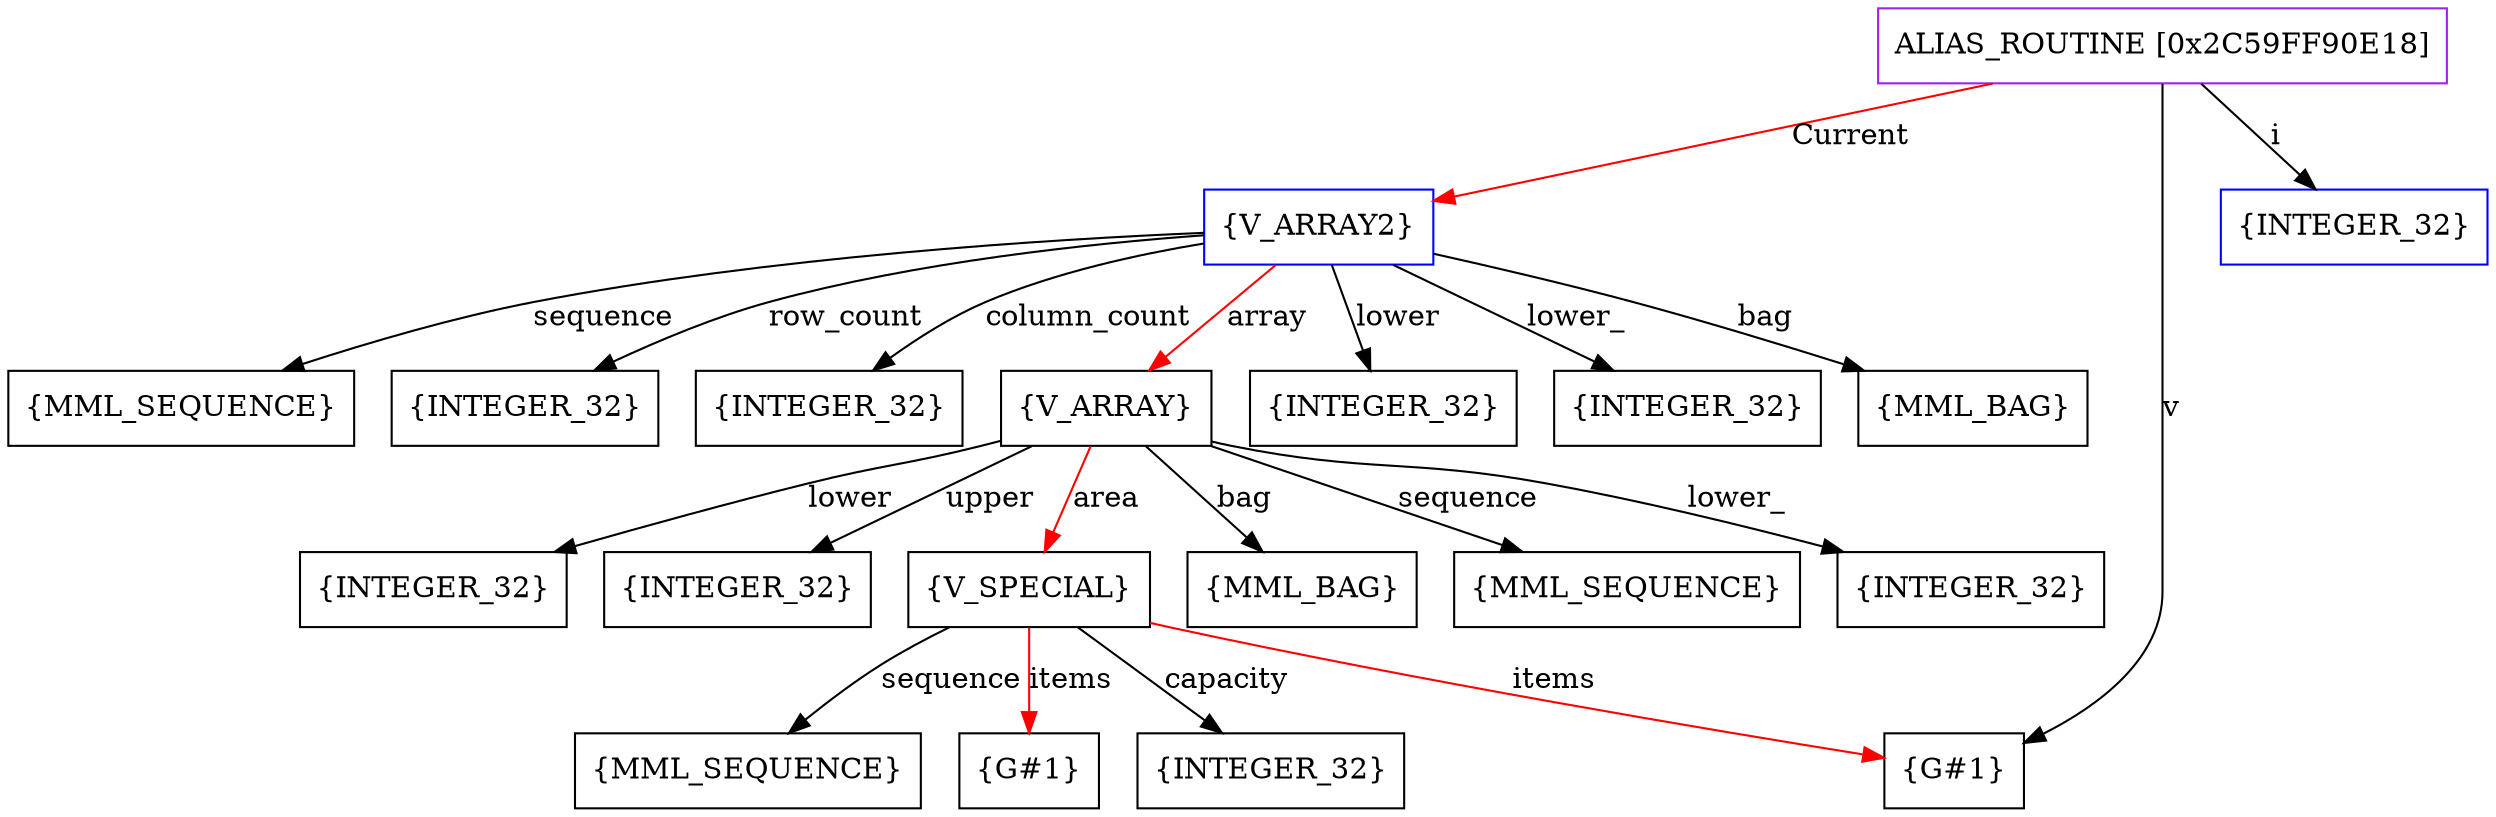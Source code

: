 digraph g {
	node [shape=box]
	b1[color=purple label=<ALIAS_ROUTINE [0x2C59FF90E18]>]
	b2[color=blue label=<{V_ARRAY2}>]
	b3[label=<{INTEGER_32}>]
	b4[label=<{INTEGER_32}>]
	b5[label=<{MML_BAG}>]
	b6[label=<{MML_SEQUENCE}>]
	b7[label=<{INTEGER_32}>]
	b8[label=<{INTEGER_32}>]
	b9[label=<{V_ARRAY}>]
	b10[label=<{MML_BAG}>]
	b11[label=<{MML_SEQUENCE}>]
	b12[label=<{INTEGER_32}>]
	b13[label=<{INTEGER_32}>]
	b14[label=<{INTEGER_32}>]
	b15[label=<{V_SPECIAL}>]
	b16[label=<{G#1}>]
	b17[label=<{G#1}>]
	b18[label=<{INTEGER_32}>]
	b19[label=<{MML_SEQUENCE}>]
	b20[color=blue label=<{INTEGER_32}>]
	b1->b2[color=red label=<Current>]
	b2->b3[label=<lower>]
	b2->b4[label=<lower_>]
	b2->b5[label=<bag>]
	b2->b6[label=<sequence>]
	b2->b7[label=<row_count>]
	b2->b8[label=<column_count>]
	b2->b9[color=red label=<array>]
	b9->b10[label=<bag>]
	b9->b11[label=<sequence>]
	b9->b12[label=<lower_>]
	b9->b13[label=<lower>]
	b9->b14[label=<upper>]
	b9->b15[color=red label=<area>]
	b15->b16[color=red label=<items>]
	b15->b17[color=red label=<items>]
	b15->b18[label=<capacity>]
	b15->b19[label=<sequence>]
	b1->b17[label=<v>]
	b1->b20[label=<i>]
}
